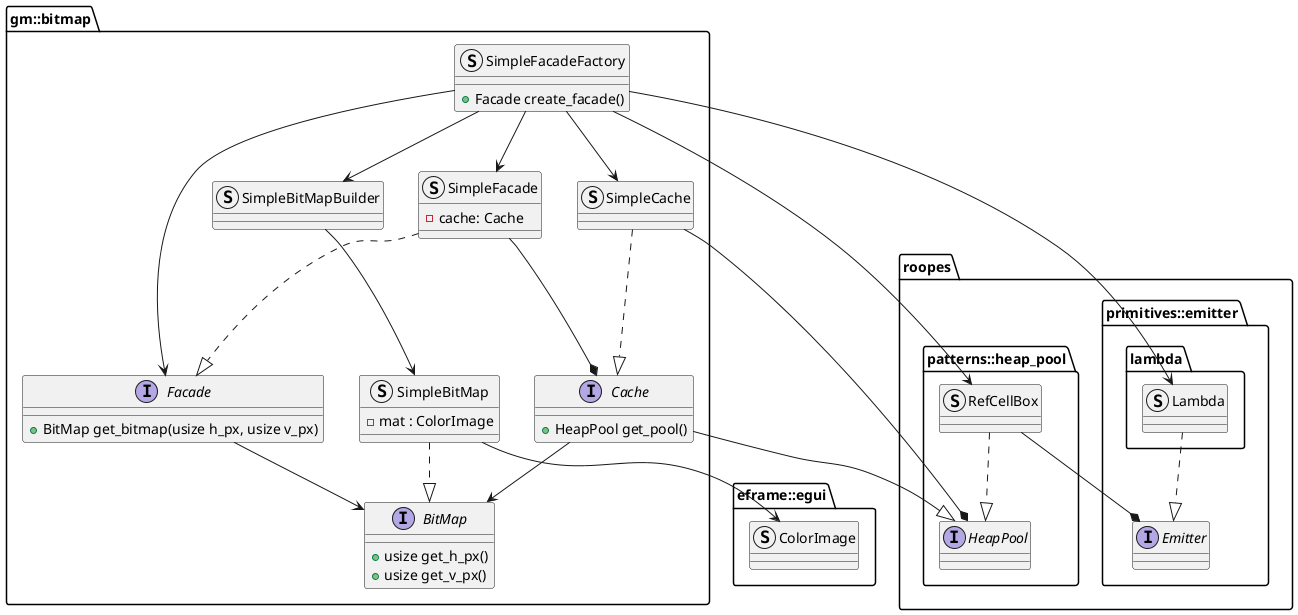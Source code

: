 @startuml
skinparam componentStyle uml1

package "gm::bitmap" {
    interface "BitMap" as bm{
        + usize get_h_px()
        + usize get_v_px()
    }

    struct "SimpleBitMap" as bms {
        - mat : ColorImage
    }

    interface "Cache" as bmc{
        + HeapPool get_pool()
    }

    struct "SimpleCache" as bmsc{
    }

    interface "Facade" as bmf{
        + BitMap get_bitmap(usize h_px, usize v_px)
    }

    struct "SimpleFacade" as bmsf{
        - cache: Cache
    }

    struct "SimpleFacadeFactory" as bmsff{
        + Facade create_facade()
    }

    struct "SimpleBitMapBuilder" as bmsbmb{
    }
}


package "roopes"{
    package "primitives::emitter" {
        interface "Emitter" as ree {}

        package "lambda" {
            struct "Lambda" as rel {}
        }
    }

    package "patterns::heap_pool" {
        interface "HeapPool" as rhphp {}
        struct "RefCellBox" as rhphrcb{}
    }
}

package eframe::egui {
    struct "ColorImage" as eeci {}
}

bmc --> bm
bmc --|> rhphp

bmf --> bm

bms ..|> bm
bms --> eeci

bmsbmb --> bms

bmsc --* rhphp
bmsc ..|> bmc

bmsf --* bmc
bmsf ..|> bmf

bmsff --> bmsbmb
bmsff --> rhphrcb
bmsff --> bmsc
bmsff --> bmsf
bmsff --> rel
bmsff --> bmf

rhphrcb --* ree
rhphrcb ..|> rhphp

rel ..|> ree

@enduml